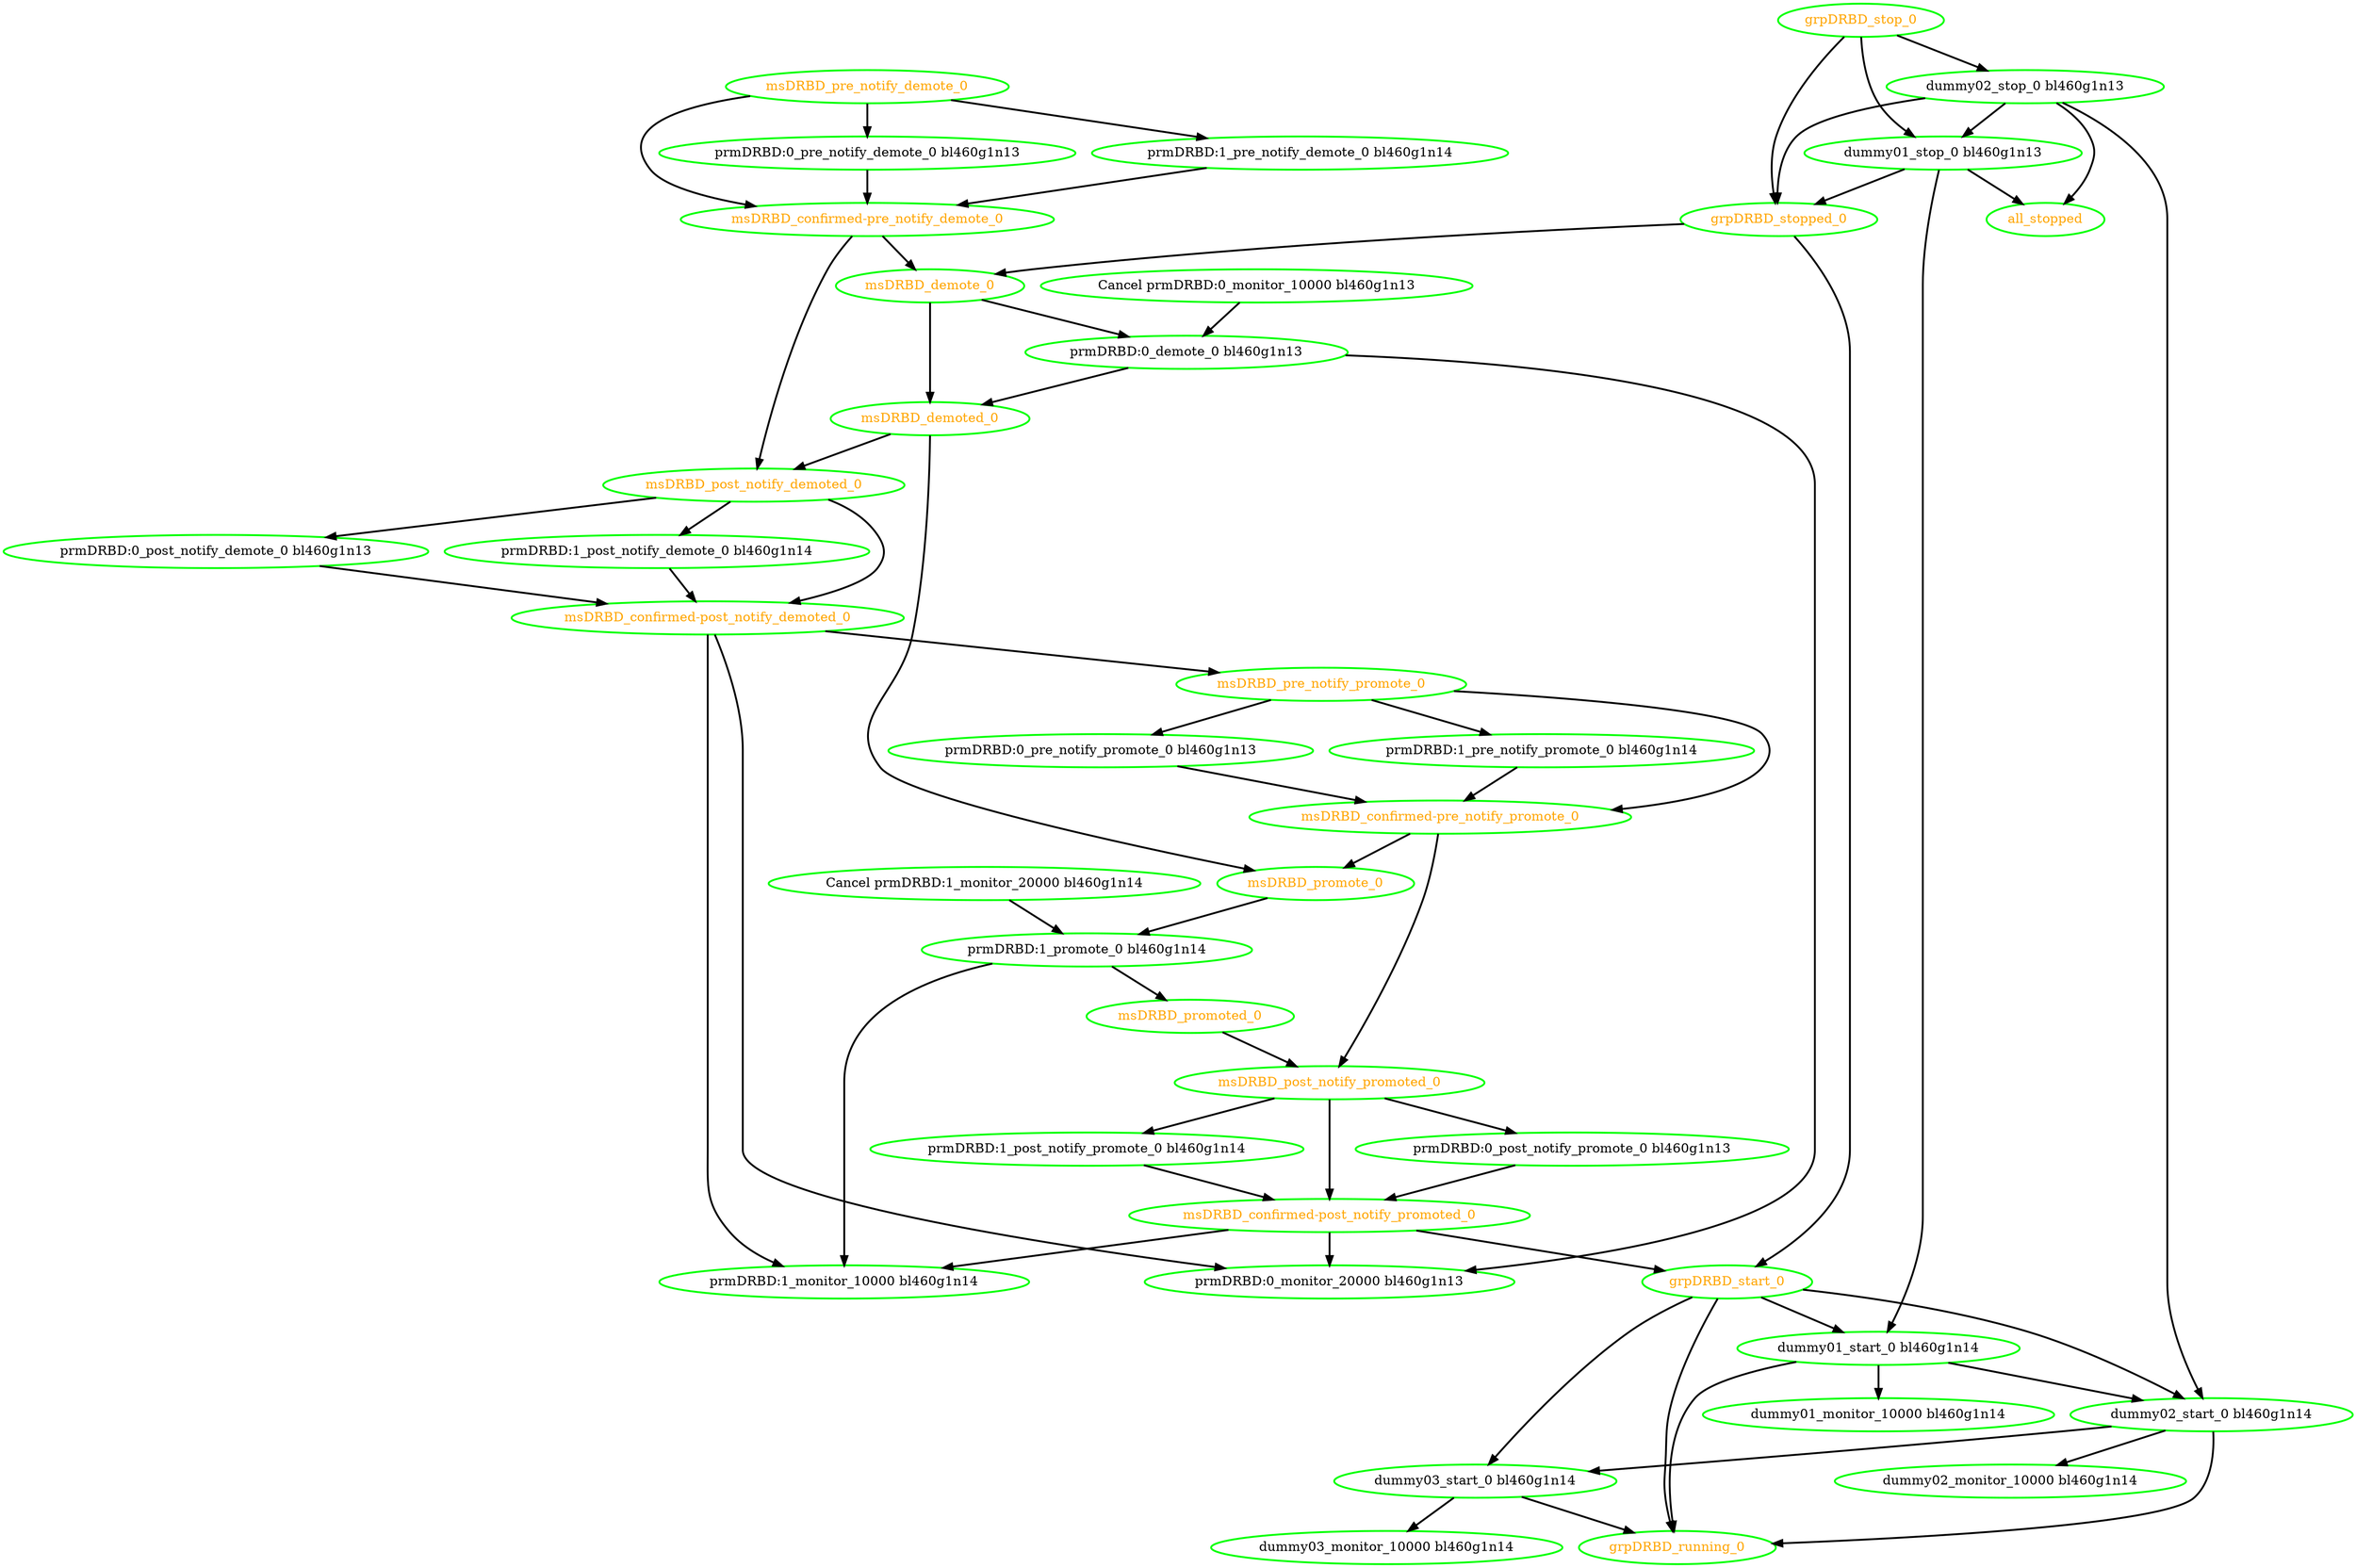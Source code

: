 digraph "g" {
"Cancel prmDRBD:0_monitor_10000 bl460g1n13" -> "prmDRBD:0_demote_0 bl460g1n13" [ style = bold]
"Cancel prmDRBD:0_monitor_10000 bl460g1n13" [ style=bold color="green" fontcolor="black"]
"Cancel prmDRBD:1_monitor_20000 bl460g1n14" -> "prmDRBD:1_promote_0 bl460g1n14" [ style = bold]
"Cancel prmDRBD:1_monitor_20000 bl460g1n14" [ style=bold color="green" fontcolor="black"]
"all_stopped" [ style=bold color="green" fontcolor="orange"]
"dummy01_monitor_10000 bl460g1n14" [ style=bold color="green" fontcolor="black"]
"dummy01_start_0 bl460g1n14" -> "dummy01_monitor_10000 bl460g1n14" [ style = bold]
"dummy01_start_0 bl460g1n14" -> "dummy02_start_0 bl460g1n14" [ style = bold]
"dummy01_start_0 bl460g1n14" -> "grpDRBD_running_0" [ style = bold]
"dummy01_start_0 bl460g1n14" [ style=bold color="green" fontcolor="black"]
"dummy01_stop_0 bl460g1n13" -> "all_stopped" [ style = bold]
"dummy01_stop_0 bl460g1n13" -> "dummy01_start_0 bl460g1n14" [ style = bold]
"dummy01_stop_0 bl460g1n13" -> "grpDRBD_stopped_0" [ style = bold]
"dummy01_stop_0 bl460g1n13" [ style=bold color="green" fontcolor="black"]
"dummy02_monitor_10000 bl460g1n14" [ style=bold color="green" fontcolor="black"]
"dummy02_start_0 bl460g1n14" -> "dummy02_monitor_10000 bl460g1n14" [ style = bold]
"dummy02_start_0 bl460g1n14" -> "dummy03_start_0 bl460g1n14" [ style = bold]
"dummy02_start_0 bl460g1n14" -> "grpDRBD_running_0" [ style = bold]
"dummy02_start_0 bl460g1n14" [ style=bold color="green" fontcolor="black"]
"dummy02_stop_0 bl460g1n13" -> "all_stopped" [ style = bold]
"dummy02_stop_0 bl460g1n13" -> "dummy01_stop_0 bl460g1n13" [ style = bold]
"dummy02_stop_0 bl460g1n13" -> "dummy02_start_0 bl460g1n14" [ style = bold]
"dummy02_stop_0 bl460g1n13" -> "grpDRBD_stopped_0" [ style = bold]
"dummy02_stop_0 bl460g1n13" [ style=bold color="green" fontcolor="black"]
"dummy03_monitor_10000 bl460g1n14" [ style=bold color="green" fontcolor="black"]
"dummy03_start_0 bl460g1n14" -> "dummy03_monitor_10000 bl460g1n14" [ style = bold]
"dummy03_start_0 bl460g1n14" -> "grpDRBD_running_0" [ style = bold]
"dummy03_start_0 bl460g1n14" [ style=bold color="green" fontcolor="black"]
"grpDRBD_running_0" [ style=bold color="green" fontcolor="orange"]
"grpDRBD_start_0" -> "dummy01_start_0 bl460g1n14" [ style = bold]
"grpDRBD_start_0" -> "dummy02_start_0 bl460g1n14" [ style = bold]
"grpDRBD_start_0" -> "dummy03_start_0 bl460g1n14" [ style = bold]
"grpDRBD_start_0" -> "grpDRBD_running_0" [ style = bold]
"grpDRBD_start_0" [ style=bold color="green" fontcolor="orange"]
"grpDRBD_stop_0" -> "dummy01_stop_0 bl460g1n13" [ style = bold]
"grpDRBD_stop_0" -> "dummy02_stop_0 bl460g1n13" [ style = bold]
"grpDRBD_stop_0" -> "grpDRBD_stopped_0" [ style = bold]
"grpDRBD_stop_0" [ style=bold color="green" fontcolor="orange"]
"grpDRBD_stopped_0" -> "grpDRBD_start_0" [ style = bold]
"grpDRBD_stopped_0" -> "msDRBD_demote_0" [ style = bold]
"grpDRBD_stopped_0" [ style=bold color="green" fontcolor="orange"]
"msDRBD_confirmed-post_notify_demoted_0" -> "msDRBD_pre_notify_promote_0" [ style = bold]
"msDRBD_confirmed-post_notify_demoted_0" -> "prmDRBD:0_monitor_20000 bl460g1n13" [ style = bold]
"msDRBD_confirmed-post_notify_demoted_0" -> "prmDRBD:1_monitor_10000 bl460g1n14" [ style = bold]
"msDRBD_confirmed-post_notify_demoted_0" [ style=bold color="green" fontcolor="orange"]
"msDRBD_confirmed-post_notify_promoted_0" -> "grpDRBD_start_0" [ style = bold]
"msDRBD_confirmed-post_notify_promoted_0" -> "prmDRBD:0_monitor_20000 bl460g1n13" [ style = bold]
"msDRBD_confirmed-post_notify_promoted_0" -> "prmDRBD:1_monitor_10000 bl460g1n14" [ style = bold]
"msDRBD_confirmed-post_notify_promoted_0" [ style=bold color="green" fontcolor="orange"]
"msDRBD_confirmed-pre_notify_demote_0" -> "msDRBD_demote_0" [ style = bold]
"msDRBD_confirmed-pre_notify_demote_0" -> "msDRBD_post_notify_demoted_0" [ style = bold]
"msDRBD_confirmed-pre_notify_demote_0" [ style=bold color="green" fontcolor="orange"]
"msDRBD_confirmed-pre_notify_promote_0" -> "msDRBD_post_notify_promoted_0" [ style = bold]
"msDRBD_confirmed-pre_notify_promote_0" -> "msDRBD_promote_0" [ style = bold]
"msDRBD_confirmed-pre_notify_promote_0" [ style=bold color="green" fontcolor="orange"]
"msDRBD_demote_0" -> "msDRBD_demoted_0" [ style = bold]
"msDRBD_demote_0" -> "prmDRBD:0_demote_0 bl460g1n13" [ style = bold]
"msDRBD_demote_0" [ style=bold color="green" fontcolor="orange"]
"msDRBD_demoted_0" -> "msDRBD_post_notify_demoted_0" [ style = bold]
"msDRBD_demoted_0" -> "msDRBD_promote_0" [ style = bold]
"msDRBD_demoted_0" [ style=bold color="green" fontcolor="orange"]
"msDRBD_post_notify_demoted_0" -> "msDRBD_confirmed-post_notify_demoted_0" [ style = bold]
"msDRBD_post_notify_demoted_0" -> "prmDRBD:0_post_notify_demote_0 bl460g1n13" [ style = bold]
"msDRBD_post_notify_demoted_0" -> "prmDRBD:1_post_notify_demote_0 bl460g1n14" [ style = bold]
"msDRBD_post_notify_demoted_0" [ style=bold color="green" fontcolor="orange"]
"msDRBD_post_notify_promoted_0" -> "msDRBD_confirmed-post_notify_promoted_0" [ style = bold]
"msDRBD_post_notify_promoted_0" -> "prmDRBD:0_post_notify_promote_0 bl460g1n13" [ style = bold]
"msDRBD_post_notify_promoted_0" -> "prmDRBD:1_post_notify_promote_0 bl460g1n14" [ style = bold]
"msDRBD_post_notify_promoted_0" [ style=bold color="green" fontcolor="orange"]
"msDRBD_pre_notify_demote_0" -> "msDRBD_confirmed-pre_notify_demote_0" [ style = bold]
"msDRBD_pre_notify_demote_0" -> "prmDRBD:0_pre_notify_demote_0 bl460g1n13" [ style = bold]
"msDRBD_pre_notify_demote_0" -> "prmDRBD:1_pre_notify_demote_0 bl460g1n14" [ style = bold]
"msDRBD_pre_notify_demote_0" [ style=bold color="green" fontcolor="orange"]
"msDRBD_pre_notify_promote_0" -> "msDRBD_confirmed-pre_notify_promote_0" [ style = bold]
"msDRBD_pre_notify_promote_0" -> "prmDRBD:0_pre_notify_promote_0 bl460g1n13" [ style = bold]
"msDRBD_pre_notify_promote_0" -> "prmDRBD:1_pre_notify_promote_0 bl460g1n14" [ style = bold]
"msDRBD_pre_notify_promote_0" [ style=bold color="green" fontcolor="orange"]
"msDRBD_promote_0" -> "prmDRBD:1_promote_0 bl460g1n14" [ style = bold]
"msDRBD_promote_0" [ style=bold color="green" fontcolor="orange"]
"msDRBD_promoted_0" -> "msDRBD_post_notify_promoted_0" [ style = bold]
"msDRBD_promoted_0" [ style=bold color="green" fontcolor="orange"]
"prmDRBD:0_demote_0 bl460g1n13" -> "msDRBD_demoted_0" [ style = bold]
"prmDRBD:0_demote_0 bl460g1n13" -> "prmDRBD:0_monitor_20000 bl460g1n13" [ style = bold]
"prmDRBD:0_demote_0 bl460g1n13" [ style=bold color="green" fontcolor="black"]
"prmDRBD:0_monitor_20000 bl460g1n13" [ style=bold color="green" fontcolor="black"]
"prmDRBD:0_post_notify_demote_0 bl460g1n13" -> "msDRBD_confirmed-post_notify_demoted_0" [ style = bold]
"prmDRBD:0_post_notify_demote_0 bl460g1n13" [ style=bold color="green" fontcolor="black"]
"prmDRBD:0_post_notify_promote_0 bl460g1n13" -> "msDRBD_confirmed-post_notify_promoted_0" [ style = bold]
"prmDRBD:0_post_notify_promote_0 bl460g1n13" [ style=bold color="green" fontcolor="black"]
"prmDRBD:0_pre_notify_demote_0 bl460g1n13" -> "msDRBD_confirmed-pre_notify_demote_0" [ style = bold]
"prmDRBD:0_pre_notify_demote_0 bl460g1n13" [ style=bold color="green" fontcolor="black"]
"prmDRBD:0_pre_notify_promote_0 bl460g1n13" -> "msDRBD_confirmed-pre_notify_promote_0" [ style = bold]
"prmDRBD:0_pre_notify_promote_0 bl460g1n13" [ style=bold color="green" fontcolor="black"]
"prmDRBD:1_monitor_10000 bl460g1n14" [ style=bold color="green" fontcolor="black"]
"prmDRBD:1_post_notify_demote_0 bl460g1n14" -> "msDRBD_confirmed-post_notify_demoted_0" [ style = bold]
"prmDRBD:1_post_notify_demote_0 bl460g1n14" [ style=bold color="green" fontcolor="black"]
"prmDRBD:1_post_notify_promote_0 bl460g1n14" -> "msDRBD_confirmed-post_notify_promoted_0" [ style = bold]
"prmDRBD:1_post_notify_promote_0 bl460g1n14" [ style=bold color="green" fontcolor="black"]
"prmDRBD:1_pre_notify_demote_0 bl460g1n14" -> "msDRBD_confirmed-pre_notify_demote_0" [ style = bold]
"prmDRBD:1_pre_notify_demote_0 bl460g1n14" [ style=bold color="green" fontcolor="black"]
"prmDRBD:1_pre_notify_promote_0 bl460g1n14" -> "msDRBD_confirmed-pre_notify_promote_0" [ style = bold]
"prmDRBD:1_pre_notify_promote_0 bl460g1n14" [ style=bold color="green" fontcolor="black"]
"prmDRBD:1_promote_0 bl460g1n14" -> "msDRBD_promoted_0" [ style = bold]
"prmDRBD:1_promote_0 bl460g1n14" -> "prmDRBD:1_monitor_10000 bl460g1n14" [ style = bold]
"prmDRBD:1_promote_0 bl460g1n14" [ style=bold color="green" fontcolor="black"]
}
